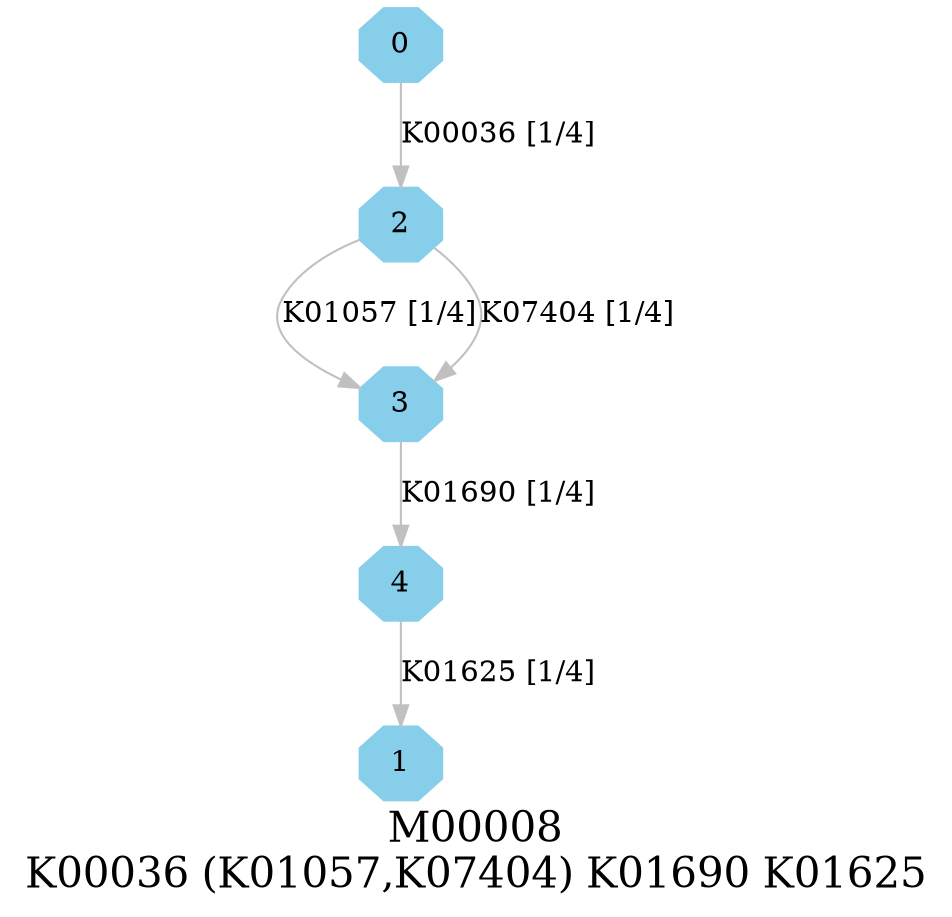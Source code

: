 digraph G {
graph [label="M00008
K00036 (K01057,K07404) K01690 K01625",fontsize=20];
node [shape=box,style=filled];
edge [len=3,color=grey];
{node [width=.3,height=.3,shape=octagon,style=filled,color=skyblue] 0 1 2 3 4 }
0 -> 2 [label="K00036 [1/4]"];
2 -> 3 [label="K01057 [1/4]"];
2 -> 3 [label="K07404 [1/4]"];
3 -> 4 [label="K01690 [1/4]"];
4 -> 1 [label="K01625 [1/4]"];
}